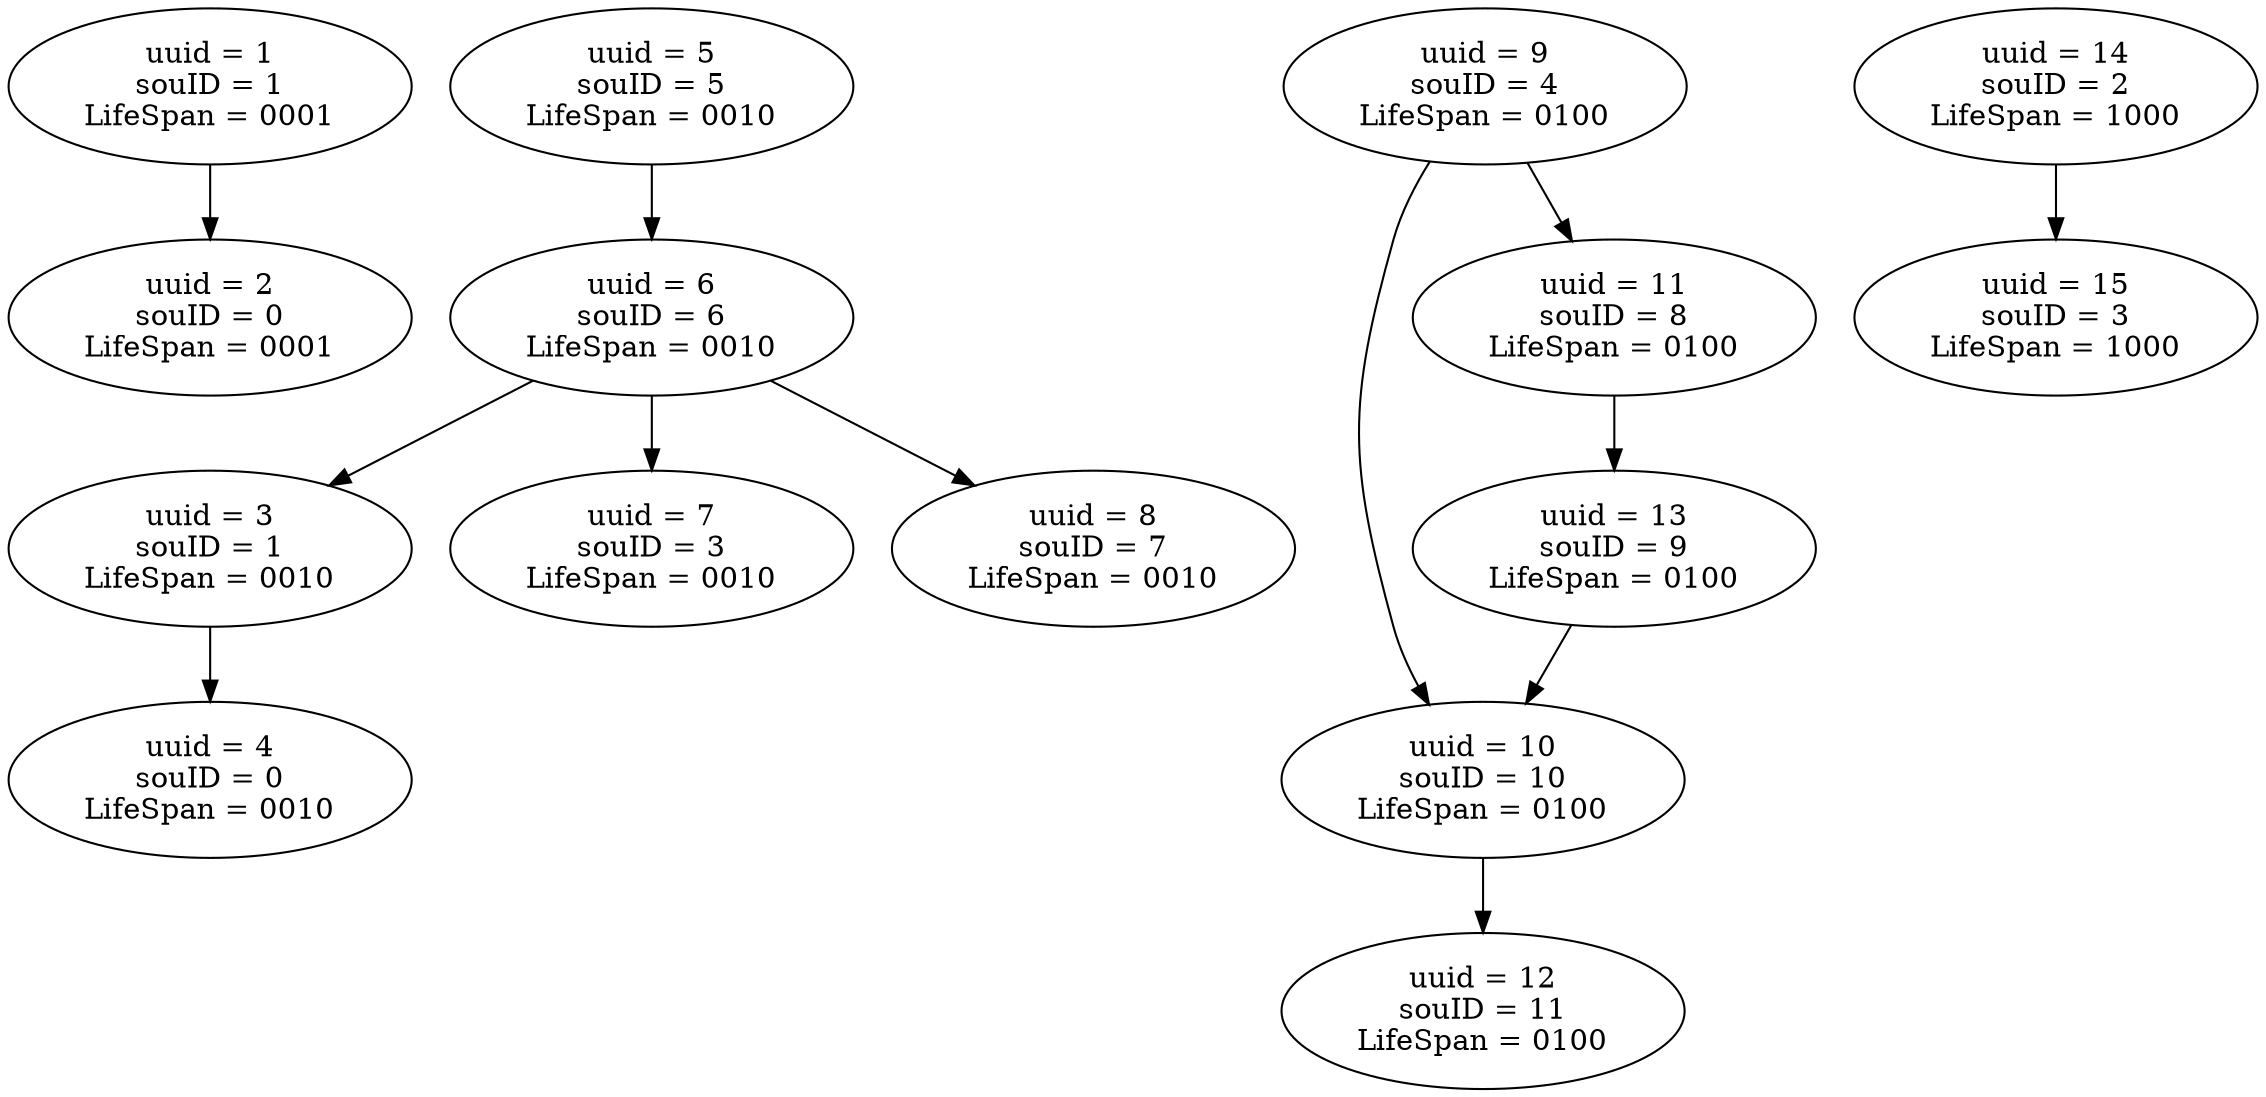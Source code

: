 // IindexGraph
digraph {
	1 [label="uuid = 1
souID = 1
LifeSpan = 0001"]
	2 [label="uuid = 2
souID = 0
LifeSpan = 0001"]
	3 [label="uuid = 3
souID = 1
LifeSpan = 0010"]
	4 [label="uuid = 4
souID = 0
LifeSpan = 0010"]
	5 [label="uuid = 5
souID = 5
LifeSpan = 0010"]
	6 [label="uuid = 6
souID = 6
LifeSpan = 0010"]
	7 [label="uuid = 7
souID = 3
LifeSpan = 0010"]
	8 [label="uuid = 8
souID = 7
LifeSpan = 0010"]
	9 [label="uuid = 9
souID = 4
LifeSpan = 0100"]
	10 [label="uuid = 10
souID = 10
LifeSpan = 0100"]
	11 [label="uuid = 11
souID = 8
LifeSpan = 0100"]
	12 [label="uuid = 12
souID = 11
LifeSpan = 0100"]
	13 [label="uuid = 13
souID = 9
LifeSpan = 0100"]
	14 [label="uuid = 14
souID = 2
LifeSpan = 1000"]
	15 [label="uuid = 15
souID = 3
LifeSpan = 1000"]
	1 -> 2
	3 -> 4
	5 -> 6
	6 -> 3
	6 -> 7
	6 -> 8
	9 -> 10
	9 -> 11
	10 -> 12
	11 -> 13
	13 -> 10
	14 -> 15
}
